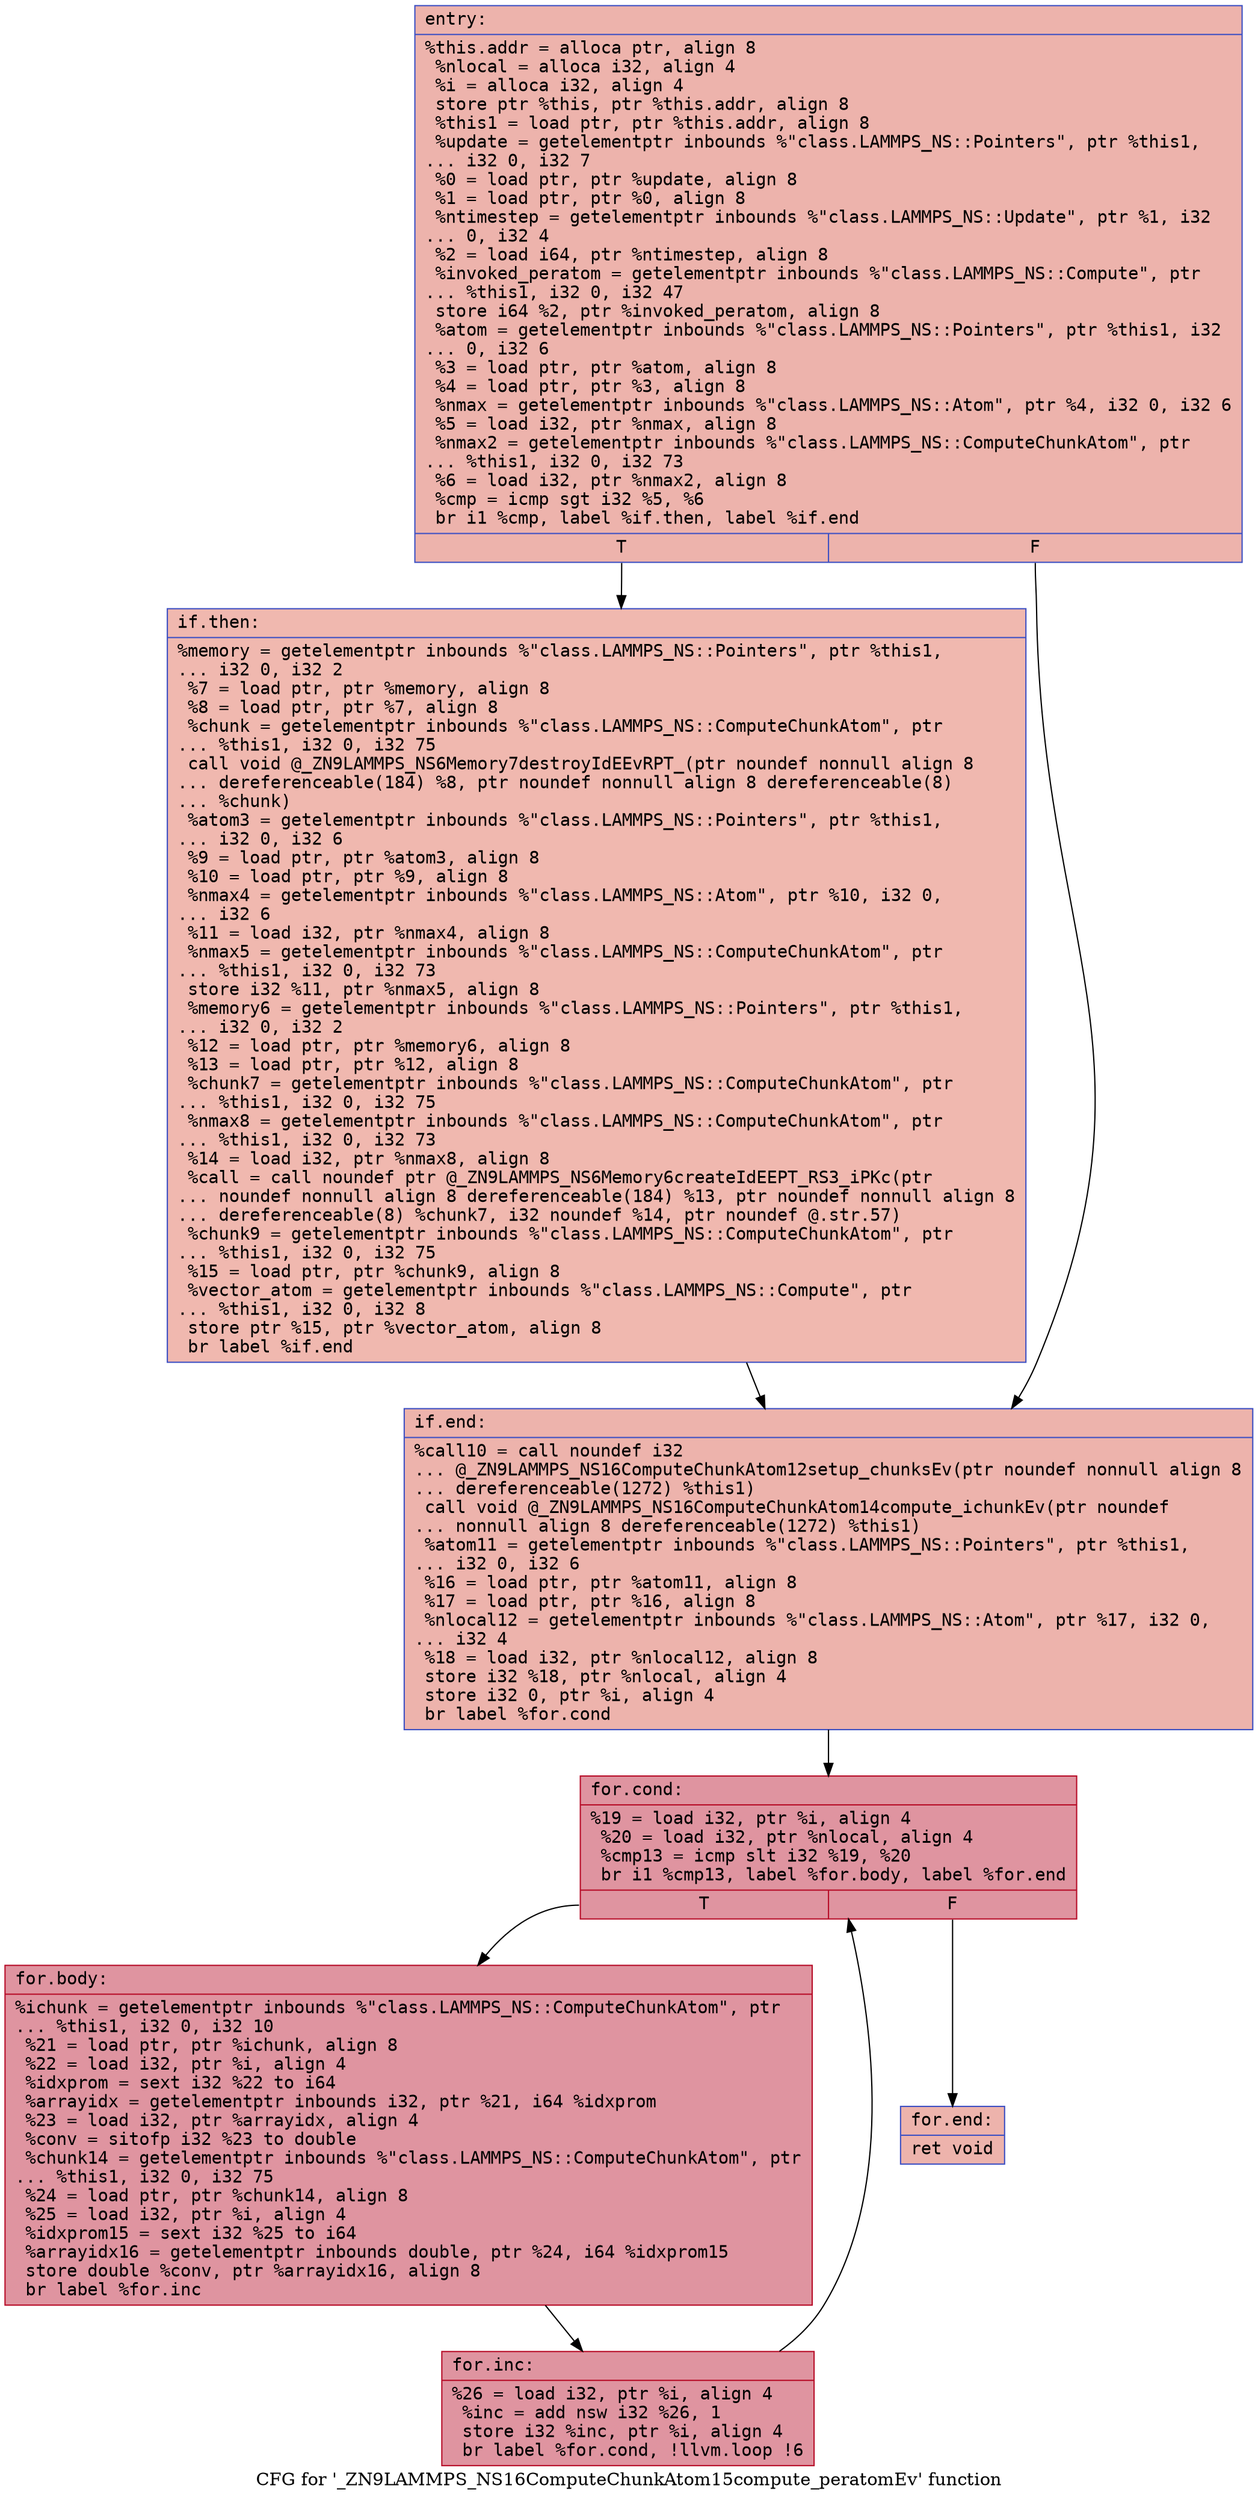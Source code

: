 digraph "CFG for '_ZN9LAMMPS_NS16ComputeChunkAtom15compute_peratomEv' function" {
	label="CFG for '_ZN9LAMMPS_NS16ComputeChunkAtom15compute_peratomEv' function";

	Node0x56369a74fe20 [shape=record,color="#3d50c3ff", style=filled, fillcolor="#d6524470" fontname="Courier",label="{entry:\l|  %this.addr = alloca ptr, align 8\l  %nlocal = alloca i32, align 4\l  %i = alloca i32, align 4\l  store ptr %this, ptr %this.addr, align 8\l  %this1 = load ptr, ptr %this.addr, align 8\l  %update = getelementptr inbounds %\"class.LAMMPS_NS::Pointers\", ptr %this1,\l... i32 0, i32 7\l  %0 = load ptr, ptr %update, align 8\l  %1 = load ptr, ptr %0, align 8\l  %ntimestep = getelementptr inbounds %\"class.LAMMPS_NS::Update\", ptr %1, i32\l... 0, i32 4\l  %2 = load i64, ptr %ntimestep, align 8\l  %invoked_peratom = getelementptr inbounds %\"class.LAMMPS_NS::Compute\", ptr\l... %this1, i32 0, i32 47\l  store i64 %2, ptr %invoked_peratom, align 8\l  %atom = getelementptr inbounds %\"class.LAMMPS_NS::Pointers\", ptr %this1, i32\l... 0, i32 6\l  %3 = load ptr, ptr %atom, align 8\l  %4 = load ptr, ptr %3, align 8\l  %nmax = getelementptr inbounds %\"class.LAMMPS_NS::Atom\", ptr %4, i32 0, i32 6\l  %5 = load i32, ptr %nmax, align 8\l  %nmax2 = getelementptr inbounds %\"class.LAMMPS_NS::ComputeChunkAtom\", ptr\l... %this1, i32 0, i32 73\l  %6 = load i32, ptr %nmax2, align 8\l  %cmp = icmp sgt i32 %5, %6\l  br i1 %cmp, label %if.then, label %if.end\l|{<s0>T|<s1>F}}"];
	Node0x56369a74fe20:s0 -> Node0x56369a758fd0[tooltip="entry -> if.then\nProbability 50.00%" ];
	Node0x56369a74fe20:s1 -> Node0x56369a759040[tooltip="entry -> if.end\nProbability 50.00%" ];
	Node0x56369a758fd0 [shape=record,color="#3d50c3ff", style=filled, fillcolor="#dc5d4a70" fontname="Courier",label="{if.then:\l|  %memory = getelementptr inbounds %\"class.LAMMPS_NS::Pointers\", ptr %this1,\l... i32 0, i32 2\l  %7 = load ptr, ptr %memory, align 8\l  %8 = load ptr, ptr %7, align 8\l  %chunk = getelementptr inbounds %\"class.LAMMPS_NS::ComputeChunkAtom\", ptr\l... %this1, i32 0, i32 75\l  call void @_ZN9LAMMPS_NS6Memory7destroyIdEEvRPT_(ptr noundef nonnull align 8\l... dereferenceable(184) %8, ptr noundef nonnull align 8 dereferenceable(8)\l... %chunk)\l  %atom3 = getelementptr inbounds %\"class.LAMMPS_NS::Pointers\", ptr %this1,\l... i32 0, i32 6\l  %9 = load ptr, ptr %atom3, align 8\l  %10 = load ptr, ptr %9, align 8\l  %nmax4 = getelementptr inbounds %\"class.LAMMPS_NS::Atom\", ptr %10, i32 0,\l... i32 6\l  %11 = load i32, ptr %nmax4, align 8\l  %nmax5 = getelementptr inbounds %\"class.LAMMPS_NS::ComputeChunkAtom\", ptr\l... %this1, i32 0, i32 73\l  store i32 %11, ptr %nmax5, align 8\l  %memory6 = getelementptr inbounds %\"class.LAMMPS_NS::Pointers\", ptr %this1,\l... i32 0, i32 2\l  %12 = load ptr, ptr %memory6, align 8\l  %13 = load ptr, ptr %12, align 8\l  %chunk7 = getelementptr inbounds %\"class.LAMMPS_NS::ComputeChunkAtom\", ptr\l... %this1, i32 0, i32 75\l  %nmax8 = getelementptr inbounds %\"class.LAMMPS_NS::ComputeChunkAtom\", ptr\l... %this1, i32 0, i32 73\l  %14 = load i32, ptr %nmax8, align 8\l  %call = call noundef ptr @_ZN9LAMMPS_NS6Memory6createIdEEPT_RS3_iPKc(ptr\l... noundef nonnull align 8 dereferenceable(184) %13, ptr noundef nonnull align 8\l... dereferenceable(8) %chunk7, i32 noundef %14, ptr noundef @.str.57)\l  %chunk9 = getelementptr inbounds %\"class.LAMMPS_NS::ComputeChunkAtom\", ptr\l... %this1, i32 0, i32 75\l  %15 = load ptr, ptr %chunk9, align 8\l  %vector_atom = getelementptr inbounds %\"class.LAMMPS_NS::Compute\", ptr\l... %this1, i32 0, i32 8\l  store ptr %15, ptr %vector_atom, align 8\l  br label %if.end\l}"];
	Node0x56369a758fd0 -> Node0x56369a759040[tooltip="if.then -> if.end\nProbability 100.00%" ];
	Node0x56369a759040 [shape=record,color="#3d50c3ff", style=filled, fillcolor="#d6524470" fontname="Courier",label="{if.end:\l|  %call10 = call noundef i32\l... @_ZN9LAMMPS_NS16ComputeChunkAtom12setup_chunksEv(ptr noundef nonnull align 8\l... dereferenceable(1272) %this1)\l  call void @_ZN9LAMMPS_NS16ComputeChunkAtom14compute_ichunkEv(ptr noundef\l... nonnull align 8 dereferenceable(1272) %this1)\l  %atom11 = getelementptr inbounds %\"class.LAMMPS_NS::Pointers\", ptr %this1,\l... i32 0, i32 6\l  %16 = load ptr, ptr %atom11, align 8\l  %17 = load ptr, ptr %16, align 8\l  %nlocal12 = getelementptr inbounds %\"class.LAMMPS_NS::Atom\", ptr %17, i32 0,\l... i32 4\l  %18 = load i32, ptr %nlocal12, align 8\l  store i32 %18, ptr %nlocal, align 4\l  store i32 0, ptr %i, align 4\l  br label %for.cond\l}"];
	Node0x56369a759040 -> Node0x56369a75abe0[tooltip="if.end -> for.cond\nProbability 100.00%" ];
	Node0x56369a75abe0 [shape=record,color="#b70d28ff", style=filled, fillcolor="#b70d2870" fontname="Courier",label="{for.cond:\l|  %19 = load i32, ptr %i, align 4\l  %20 = load i32, ptr %nlocal, align 4\l  %cmp13 = icmp slt i32 %19, %20\l  br i1 %cmp13, label %for.body, label %for.end\l|{<s0>T|<s1>F}}"];
	Node0x56369a75abe0:s0 -> Node0x56369a75ae80[tooltip="for.cond -> for.body\nProbability 96.88%" ];
	Node0x56369a75abe0:s1 -> Node0x56369a75af00[tooltip="for.cond -> for.end\nProbability 3.12%" ];
	Node0x56369a75ae80 [shape=record,color="#b70d28ff", style=filled, fillcolor="#b70d2870" fontname="Courier",label="{for.body:\l|  %ichunk = getelementptr inbounds %\"class.LAMMPS_NS::ComputeChunkAtom\", ptr\l... %this1, i32 0, i32 10\l  %21 = load ptr, ptr %ichunk, align 8\l  %22 = load i32, ptr %i, align 4\l  %idxprom = sext i32 %22 to i64\l  %arrayidx = getelementptr inbounds i32, ptr %21, i64 %idxprom\l  %23 = load i32, ptr %arrayidx, align 4\l  %conv = sitofp i32 %23 to double\l  %chunk14 = getelementptr inbounds %\"class.LAMMPS_NS::ComputeChunkAtom\", ptr\l... %this1, i32 0, i32 75\l  %24 = load ptr, ptr %chunk14, align 8\l  %25 = load i32, ptr %i, align 4\l  %idxprom15 = sext i32 %25 to i64\l  %arrayidx16 = getelementptr inbounds double, ptr %24, i64 %idxprom15\l  store double %conv, ptr %arrayidx16, align 8\l  br label %for.inc\l}"];
	Node0x56369a75ae80 -> Node0x56369a75b860[tooltip="for.body -> for.inc\nProbability 100.00%" ];
	Node0x56369a75b860 [shape=record,color="#b70d28ff", style=filled, fillcolor="#b70d2870" fontname="Courier",label="{for.inc:\l|  %26 = load i32, ptr %i, align 4\l  %inc = add nsw i32 %26, 1\l  store i32 %inc, ptr %i, align 4\l  br label %for.cond, !llvm.loop !6\l}"];
	Node0x56369a75b860 -> Node0x56369a75abe0[tooltip="for.inc -> for.cond\nProbability 100.00%" ];
	Node0x56369a75af00 [shape=record,color="#3d50c3ff", style=filled, fillcolor="#d6524470" fontname="Courier",label="{for.end:\l|  ret void\l}"];
}
